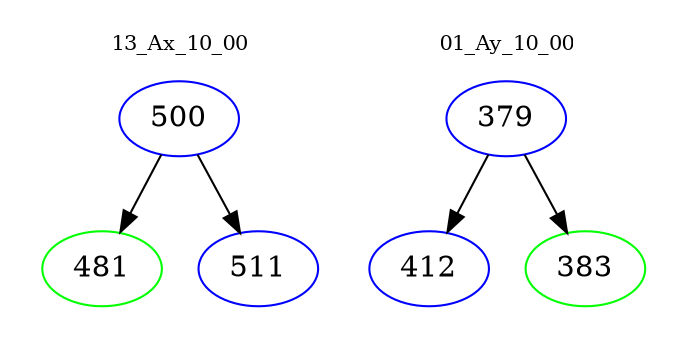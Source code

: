 digraph{
subgraph cluster_0 {
color = white
label = "13_Ax_10_00";
fontsize=10;
T0_500 [label="500", color="blue"]
T0_500 -> T0_481 [color="black"]
T0_481 [label="481", color="green"]
T0_500 -> T0_511 [color="black"]
T0_511 [label="511", color="blue"]
}
subgraph cluster_1 {
color = white
label = "01_Ay_10_00";
fontsize=10;
T1_379 [label="379", color="blue"]
T1_379 -> T1_412 [color="black"]
T1_412 [label="412", color="blue"]
T1_379 -> T1_383 [color="black"]
T1_383 [label="383", color="green"]
}
}
